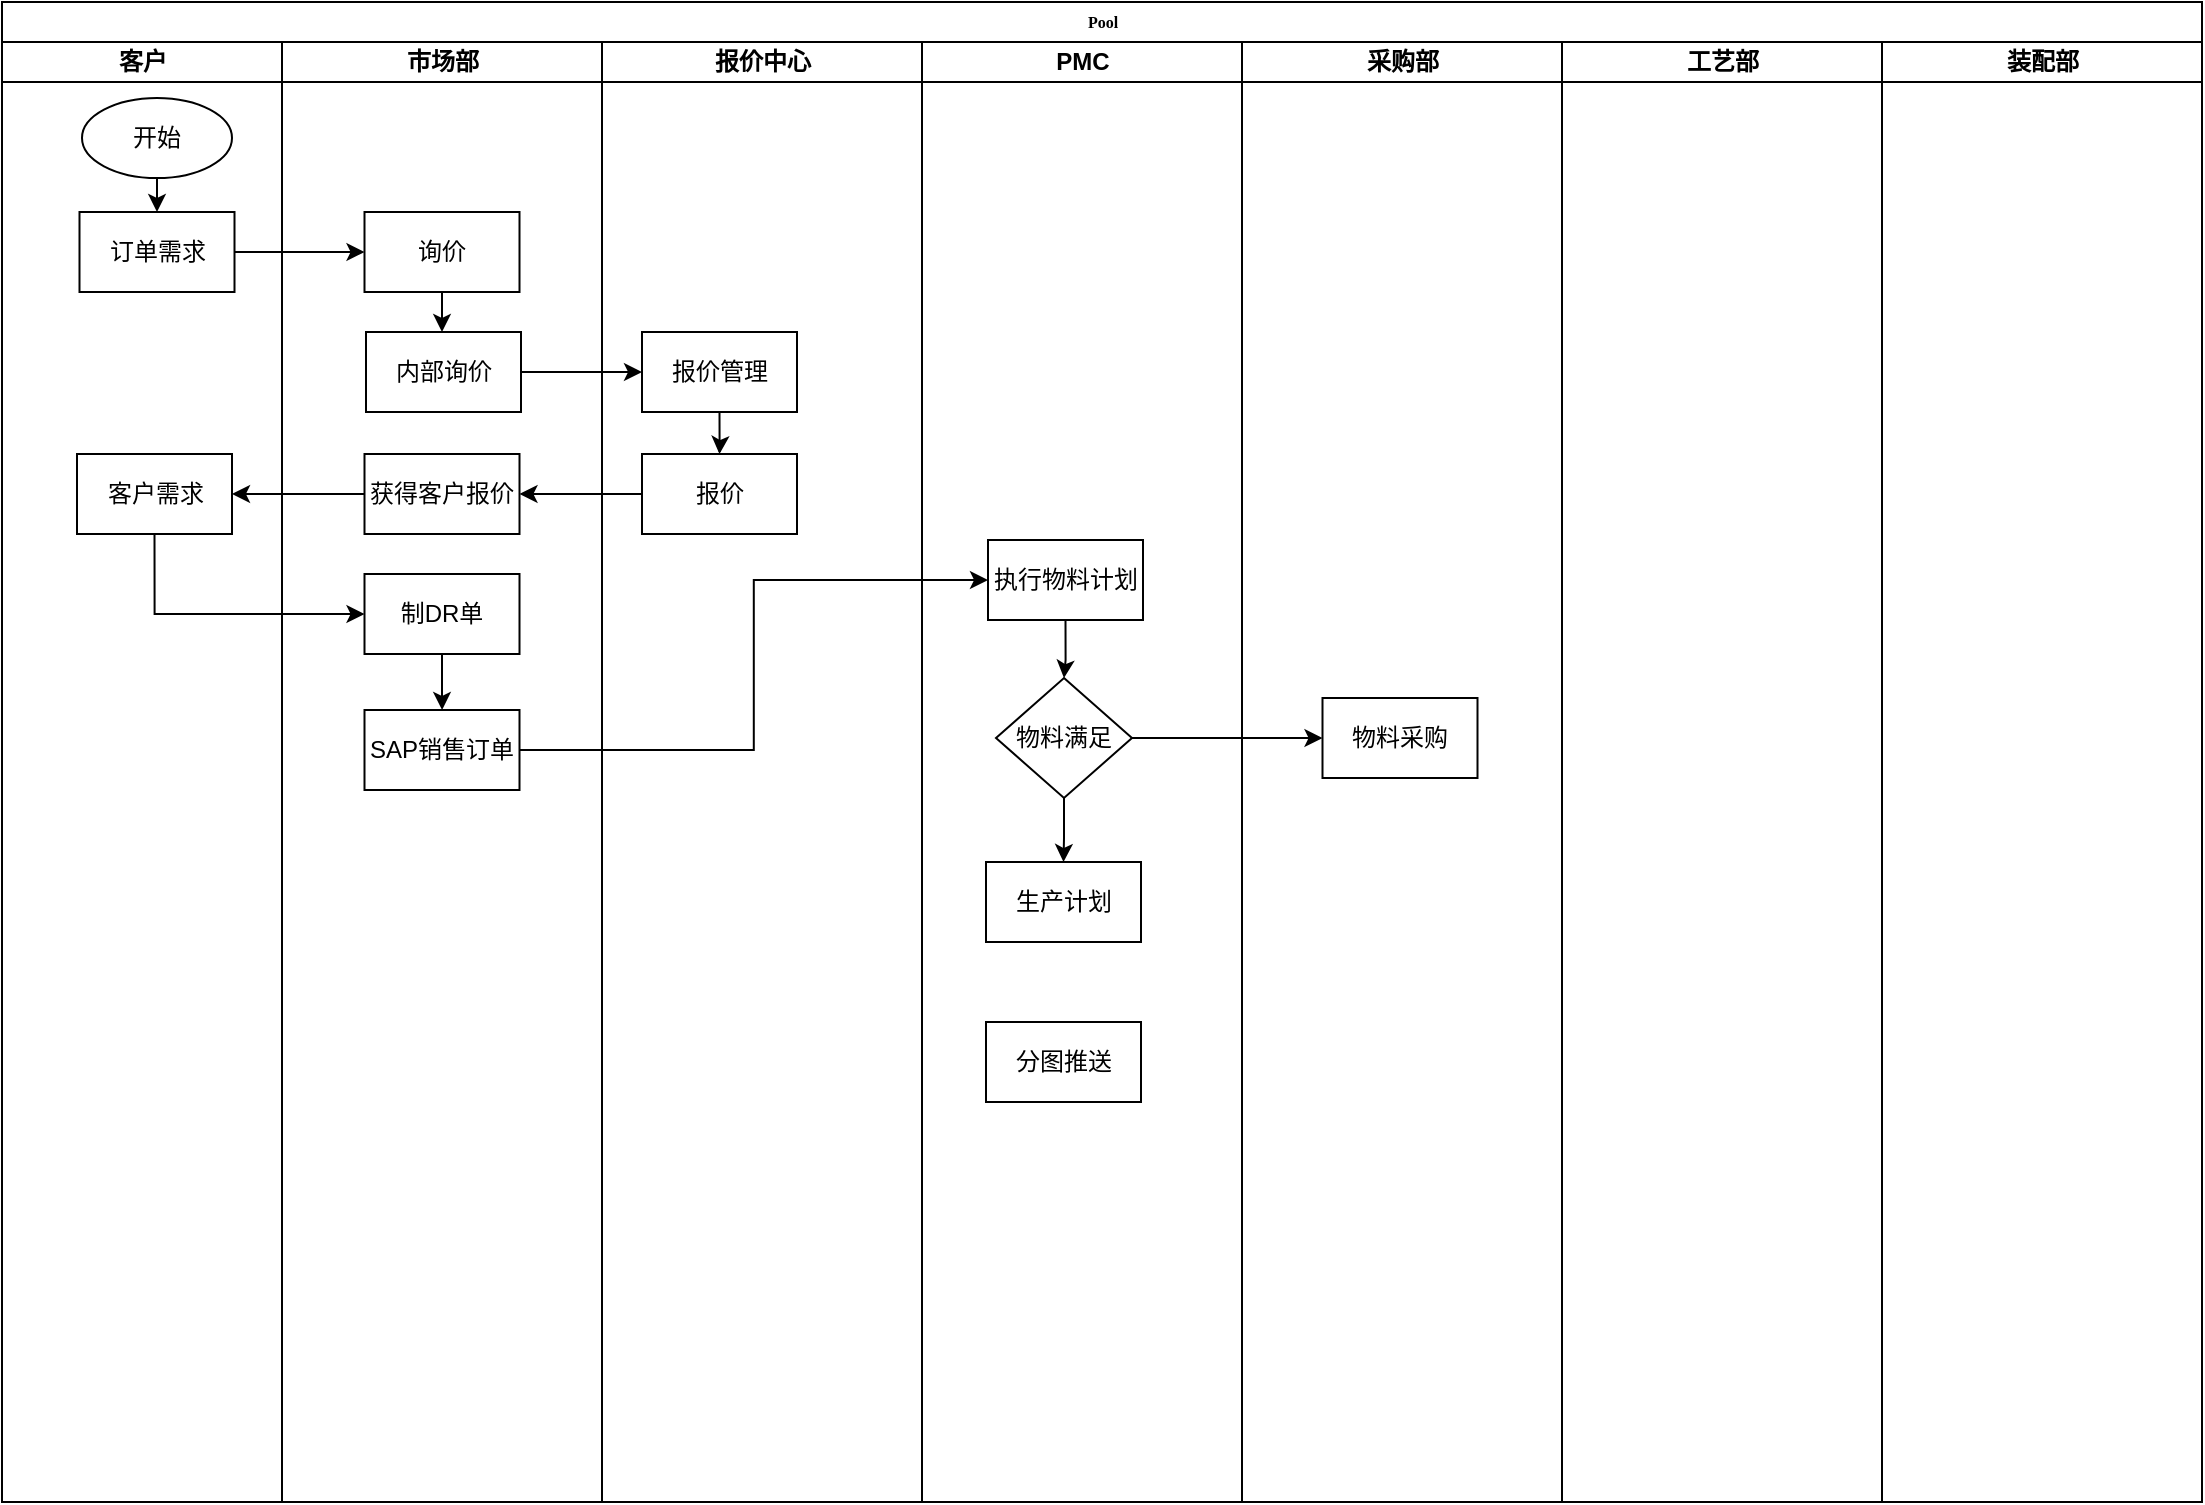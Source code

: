 <mxfile version="20.8.22" type="github">
  <diagram name="Page-1" id="74e2e168-ea6b-b213-b513-2b3c1d86103e">
    <mxGraphModel dx="880" dy="482" grid="1" gridSize="10" guides="1" tooltips="1" connect="1" arrows="1" fold="1" page="1" pageScale="1" pageWidth="1100" pageHeight="850" background="none" math="0" shadow="0">
      <root>
        <mxCell id="0" />
        <mxCell id="1" parent="0" />
        <mxCell id="77e6c97f196da883-1" value="Pool" style="swimlane;html=1;childLayout=stackLayout;startSize=20;rounded=0;shadow=0;labelBackgroundColor=none;strokeWidth=1;fontFamily=Verdana;fontSize=8;align=center;" parent="1" vertex="1">
          <mxGeometry x="110" y="40" width="1100" height="750" as="geometry" />
        </mxCell>
        <mxCell id="77e6c97f196da883-2" value="客户" style="swimlane;html=1;startSize=20;" parent="77e6c97f196da883-1" vertex="1">
          <mxGeometry y="20" width="140" height="730" as="geometry" />
        </mxCell>
        <mxCell id="Dy6EHot-L7qjvz_FSaC0-1" value="开始" style="ellipse;whiteSpace=wrap;html=1;" vertex="1" parent="77e6c97f196da883-2">
          <mxGeometry x="40" y="28" width="75" height="40" as="geometry" />
        </mxCell>
        <mxCell id="Dy6EHot-L7qjvz_FSaC0-24" value="订单需求" style="whiteSpace=wrap;html=1;" vertex="1" parent="77e6c97f196da883-2">
          <mxGeometry x="38.75" y="85" width="77.5" height="40" as="geometry" />
        </mxCell>
        <mxCell id="Dy6EHot-L7qjvz_FSaC0-5" style="edgeStyle=orthogonalEdgeStyle;rounded=0;orthogonalLoop=1;jettySize=auto;html=1;exitX=0.5;exitY=1;exitDx=0;exitDy=0;entryX=0.5;entryY=0;entryDx=0;entryDy=0;" edge="1" parent="77e6c97f196da883-2" source="Dy6EHot-L7qjvz_FSaC0-1" target="Dy6EHot-L7qjvz_FSaC0-24">
          <mxGeometry relative="1" as="geometry" />
        </mxCell>
        <mxCell id="Dy6EHot-L7qjvz_FSaC0-28" value="客户需求" style="whiteSpace=wrap;html=1;" vertex="1" parent="77e6c97f196da883-2">
          <mxGeometry x="37.5" y="206" width="77.5" height="40" as="geometry" />
        </mxCell>
        <mxCell id="77e6c97f196da883-3" value="市场部" style="swimlane;html=1;startSize=20;" parent="77e6c97f196da883-1" vertex="1">
          <mxGeometry x="140" y="20" width="160" height="730" as="geometry" />
        </mxCell>
        <mxCell id="Dy6EHot-L7qjvz_FSaC0-9" style="edgeStyle=orthogonalEdgeStyle;rounded=0;orthogonalLoop=1;jettySize=auto;html=1;exitX=0.5;exitY=1;exitDx=0;exitDy=0;" edge="1" parent="77e6c97f196da883-3" source="Dy6EHot-L7qjvz_FSaC0-3" target="Dy6EHot-L7qjvz_FSaC0-6">
          <mxGeometry relative="1" as="geometry" />
        </mxCell>
        <mxCell id="Dy6EHot-L7qjvz_FSaC0-3" value="询价" style="whiteSpace=wrap;html=1;" vertex="1" parent="77e6c97f196da883-3">
          <mxGeometry x="41.25" y="85" width="77.5" height="40" as="geometry" />
        </mxCell>
        <mxCell id="Dy6EHot-L7qjvz_FSaC0-6" value="内部询价" style="whiteSpace=wrap;html=1;" vertex="1" parent="77e6c97f196da883-3">
          <mxGeometry x="42" y="145" width="77.5" height="40" as="geometry" />
        </mxCell>
        <mxCell id="Dy6EHot-L7qjvz_FSaC0-15" value="获得客户报价" style="whiteSpace=wrap;html=1;" vertex="1" parent="77e6c97f196da883-3">
          <mxGeometry x="41.25" y="206" width="77.5" height="40" as="geometry" />
        </mxCell>
        <mxCell id="Dy6EHot-L7qjvz_FSaC0-23" value="制DR单" style="whiteSpace=wrap;html=1;" vertex="1" parent="77e6c97f196da883-3">
          <mxGeometry x="41.25" y="266" width="77.5" height="40" as="geometry" />
        </mxCell>
        <mxCell id="Dy6EHot-L7qjvz_FSaC0-31" value="SAP销售订单" style="whiteSpace=wrap;html=1;" vertex="1" parent="77e6c97f196da883-3">
          <mxGeometry x="41.25" y="334" width="77.5" height="40" as="geometry" />
        </mxCell>
        <mxCell id="Dy6EHot-L7qjvz_FSaC0-32" style="edgeStyle=orthogonalEdgeStyle;rounded=0;orthogonalLoop=1;jettySize=auto;html=1;exitX=0.5;exitY=1;exitDx=0;exitDy=0;" edge="1" parent="77e6c97f196da883-3" source="Dy6EHot-L7qjvz_FSaC0-23" target="Dy6EHot-L7qjvz_FSaC0-31">
          <mxGeometry relative="1" as="geometry" />
        </mxCell>
        <mxCell id="77e6c97f196da883-4" value="报价中心" style="swimlane;html=1;startSize=20;" parent="77e6c97f196da883-1" vertex="1">
          <mxGeometry x="300" y="20" width="160" height="730" as="geometry" />
        </mxCell>
        <mxCell id="Dy6EHot-L7qjvz_FSaC0-11" style="edgeStyle=orthogonalEdgeStyle;rounded=0;orthogonalLoop=1;jettySize=auto;html=1;exitX=0.5;exitY=1;exitDx=0;exitDy=0;" edge="1" parent="77e6c97f196da883-4" source="Dy6EHot-L7qjvz_FSaC0-7" target="Dy6EHot-L7qjvz_FSaC0-8">
          <mxGeometry relative="1" as="geometry" />
        </mxCell>
        <mxCell id="Dy6EHot-L7qjvz_FSaC0-7" value="报价管理" style="whiteSpace=wrap;html=1;" vertex="1" parent="77e6c97f196da883-4">
          <mxGeometry x="20" y="145" width="77.5" height="40" as="geometry" />
        </mxCell>
        <mxCell id="Dy6EHot-L7qjvz_FSaC0-8" value="报价" style="whiteSpace=wrap;html=1;" vertex="1" parent="77e6c97f196da883-4">
          <mxGeometry x="20" y="206" width="77.5" height="40" as="geometry" />
        </mxCell>
        <mxCell id="77e6c97f196da883-5" value="PMC" style="swimlane;html=1;startSize=20;" parent="77e6c97f196da883-1" vertex="1">
          <mxGeometry x="460" y="20" width="160" height="730" as="geometry" />
        </mxCell>
        <mxCell id="Dy6EHot-L7qjvz_FSaC0-38" style="edgeStyle=orthogonalEdgeStyle;rounded=0;orthogonalLoop=1;jettySize=auto;html=1;exitX=0.5;exitY=1;exitDx=0;exitDy=0;" edge="1" parent="77e6c97f196da883-5" source="Dy6EHot-L7qjvz_FSaC0-33" target="Dy6EHot-L7qjvz_FSaC0-37">
          <mxGeometry relative="1" as="geometry" />
        </mxCell>
        <mxCell id="Dy6EHot-L7qjvz_FSaC0-33" value="执行物料计划" style="whiteSpace=wrap;html=1;" vertex="1" parent="77e6c97f196da883-5">
          <mxGeometry x="33" y="249" width="77.5" height="40" as="geometry" />
        </mxCell>
        <mxCell id="Dy6EHot-L7qjvz_FSaC0-36" value="生产计划" style="whiteSpace=wrap;html=1;" vertex="1" parent="77e6c97f196da883-5">
          <mxGeometry x="32" y="410" width="77.5" height="40" as="geometry" />
        </mxCell>
        <mxCell id="Dy6EHot-L7qjvz_FSaC0-39" style="edgeStyle=orthogonalEdgeStyle;rounded=0;orthogonalLoop=1;jettySize=auto;html=1;exitX=0.5;exitY=1;exitDx=0;exitDy=0;" edge="1" parent="77e6c97f196da883-5" source="Dy6EHot-L7qjvz_FSaC0-37" target="Dy6EHot-L7qjvz_FSaC0-36">
          <mxGeometry relative="1" as="geometry" />
        </mxCell>
        <mxCell id="Dy6EHot-L7qjvz_FSaC0-37" value="物料满足" style="rhombus;whiteSpace=wrap;html=1;" vertex="1" parent="77e6c97f196da883-5">
          <mxGeometry x="37" y="318" width="68" height="60" as="geometry" />
        </mxCell>
        <mxCell id="Dy6EHot-L7qjvz_FSaC0-45" value="分图推送" style="whiteSpace=wrap;html=1;" vertex="1" parent="77e6c97f196da883-5">
          <mxGeometry x="32" y="490" width="77.5" height="40" as="geometry" />
        </mxCell>
        <mxCell id="77e6c97f196da883-6" value="采购部" style="swimlane;html=1;startSize=20;" parent="77e6c97f196da883-1" vertex="1">
          <mxGeometry x="620" y="20" width="160" height="730" as="geometry" />
        </mxCell>
        <mxCell id="Dy6EHot-L7qjvz_FSaC0-40" value="物料采购" style="whiteSpace=wrap;html=1;" vertex="1" parent="77e6c97f196da883-6">
          <mxGeometry x="40.25" y="328" width="77.5" height="40" as="geometry" />
        </mxCell>
        <mxCell id="77e6c97f196da883-7" value="工艺部" style="swimlane;html=1;startSize=20;" parent="77e6c97f196da883-1" vertex="1">
          <mxGeometry x="780" y="20" width="160" height="730" as="geometry" />
        </mxCell>
        <mxCell id="Dy6EHot-L7qjvz_FSaC0-10" style="edgeStyle=orthogonalEdgeStyle;rounded=0;orthogonalLoop=1;jettySize=auto;html=1;exitX=1;exitY=0.5;exitDx=0;exitDy=0;" edge="1" parent="77e6c97f196da883-1" source="Dy6EHot-L7qjvz_FSaC0-6" target="Dy6EHot-L7qjvz_FSaC0-7">
          <mxGeometry relative="1" as="geometry" />
        </mxCell>
        <mxCell id="Dy6EHot-L7qjvz_FSaC0-16" style="edgeStyle=orthogonalEdgeStyle;rounded=0;orthogonalLoop=1;jettySize=auto;html=1;exitX=0;exitY=0.5;exitDx=0;exitDy=0;" edge="1" parent="77e6c97f196da883-1" source="Dy6EHot-L7qjvz_FSaC0-8" target="Dy6EHot-L7qjvz_FSaC0-15">
          <mxGeometry relative="1" as="geometry" />
        </mxCell>
        <mxCell id="Dy6EHot-L7qjvz_FSaC0-26" style="edgeStyle=orthogonalEdgeStyle;rounded=0;orthogonalLoop=1;jettySize=auto;html=1;exitX=1;exitY=0.5;exitDx=0;exitDy=0;entryX=0;entryY=0.5;entryDx=0;entryDy=0;" edge="1" parent="77e6c97f196da883-1" source="Dy6EHot-L7qjvz_FSaC0-24" target="Dy6EHot-L7qjvz_FSaC0-3">
          <mxGeometry relative="1" as="geometry" />
        </mxCell>
        <mxCell id="Dy6EHot-L7qjvz_FSaC0-29" style="edgeStyle=orthogonalEdgeStyle;rounded=0;orthogonalLoop=1;jettySize=auto;html=1;exitX=0;exitY=0.5;exitDx=0;exitDy=0;entryX=1;entryY=0.5;entryDx=0;entryDy=0;" edge="1" parent="77e6c97f196da883-1" source="Dy6EHot-L7qjvz_FSaC0-15" target="Dy6EHot-L7qjvz_FSaC0-28">
          <mxGeometry relative="1" as="geometry" />
        </mxCell>
        <mxCell id="Dy6EHot-L7qjvz_FSaC0-30" style="edgeStyle=orthogonalEdgeStyle;rounded=0;orthogonalLoop=1;jettySize=auto;html=1;exitX=0.5;exitY=1;exitDx=0;exitDy=0;entryX=0;entryY=0.5;entryDx=0;entryDy=0;" edge="1" parent="77e6c97f196da883-1" source="Dy6EHot-L7qjvz_FSaC0-28" target="Dy6EHot-L7qjvz_FSaC0-23">
          <mxGeometry relative="1" as="geometry" />
        </mxCell>
        <mxCell id="Dy6EHot-L7qjvz_FSaC0-41" style="edgeStyle=orthogonalEdgeStyle;rounded=0;orthogonalLoop=1;jettySize=auto;html=1;exitX=1;exitY=0.5;exitDx=0;exitDy=0;entryX=0;entryY=0.5;entryDx=0;entryDy=0;" edge="1" parent="77e6c97f196da883-1" source="Dy6EHot-L7qjvz_FSaC0-37" target="Dy6EHot-L7qjvz_FSaC0-40">
          <mxGeometry relative="1" as="geometry" />
        </mxCell>
        <mxCell id="Dy6EHot-L7qjvz_FSaC0-42" value="装配部" style="swimlane;html=1;startSize=20;" vertex="1" parent="77e6c97f196da883-1">
          <mxGeometry x="940" y="20" width="160" height="730" as="geometry" />
        </mxCell>
        <mxCell id="Dy6EHot-L7qjvz_FSaC0-44" style="edgeStyle=orthogonalEdgeStyle;rounded=0;orthogonalLoop=1;jettySize=auto;html=1;exitX=1;exitY=0.5;exitDx=0;exitDy=0;entryX=0;entryY=0.5;entryDx=0;entryDy=0;" edge="1" parent="77e6c97f196da883-1" source="Dy6EHot-L7qjvz_FSaC0-31" target="Dy6EHot-L7qjvz_FSaC0-33">
          <mxGeometry relative="1" as="geometry" />
        </mxCell>
      </root>
    </mxGraphModel>
  </diagram>
</mxfile>
